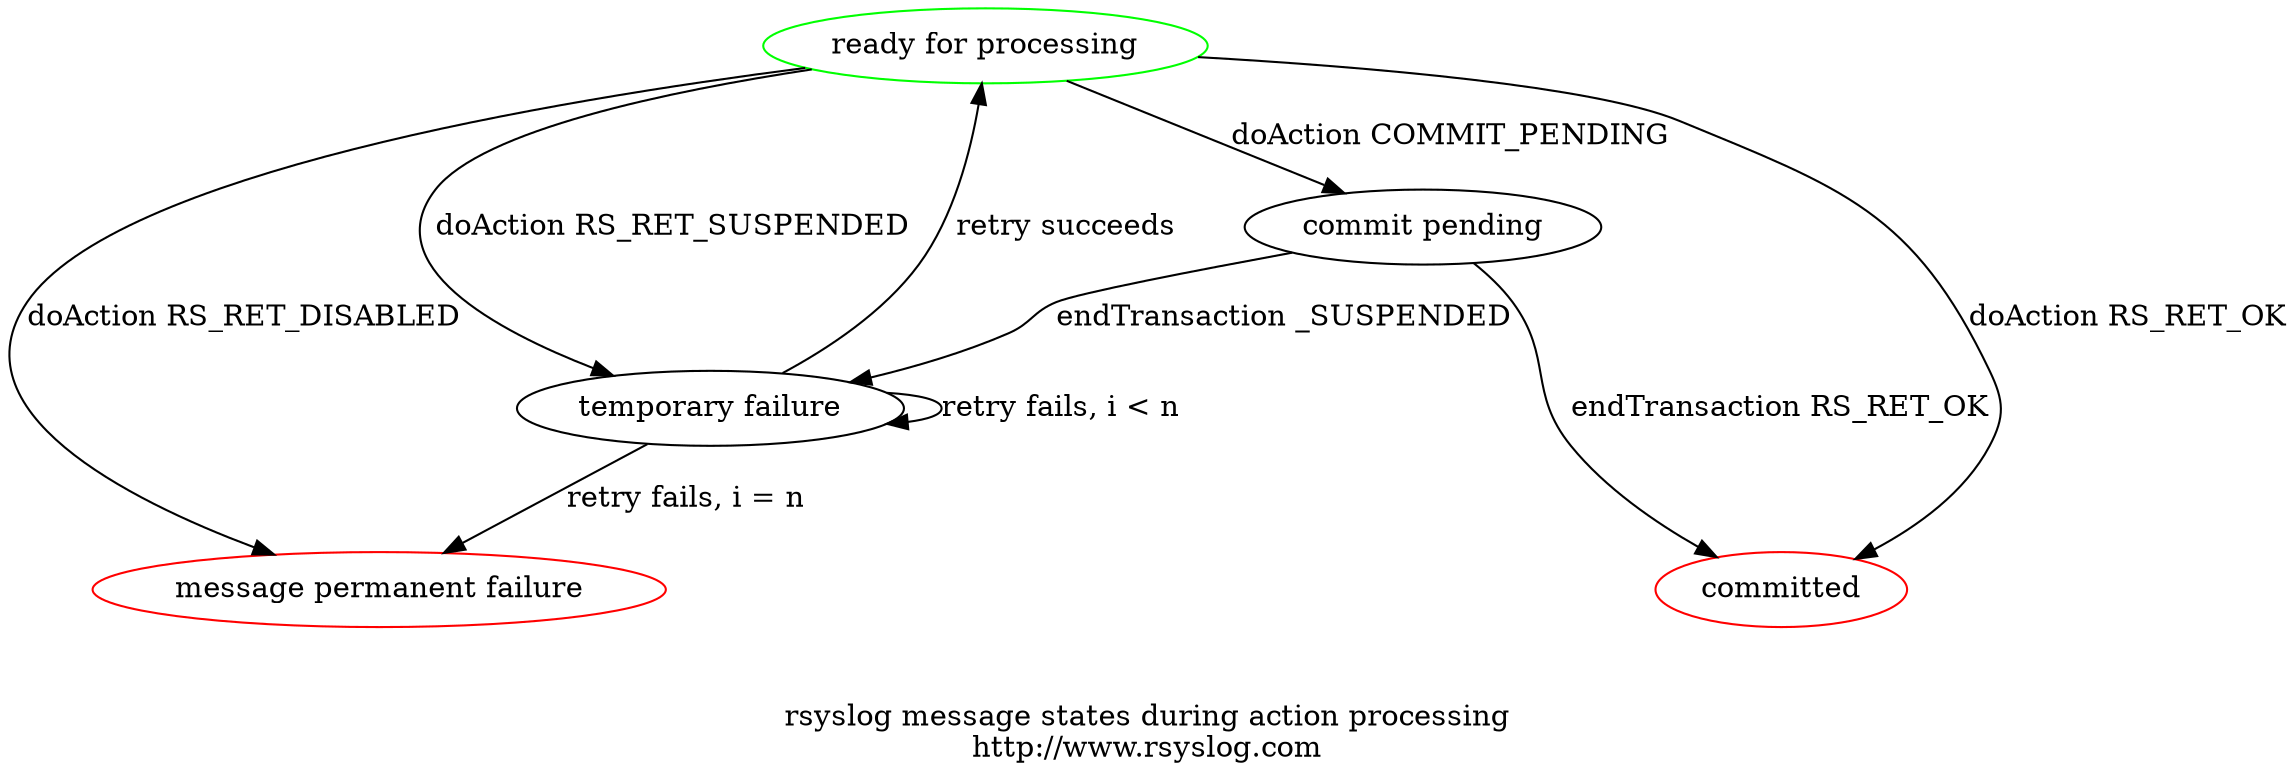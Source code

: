 // This file is part of rsyslog.
// 
// rsyslog action call state diagram
//
// see http://www.graphviz.org for how to obtain the graphviz processor
// which is used to build the actual graph.
//
// generate the graph with
// $ dot action-call.dot -Tpng >action-call.png

digraph G {
	label="\n\nrsyslog message states during action processing\nhttp://www.rsyslog.com";
	//fontsize=20;

	ok	[label="ready for processing" color="green"];
	mpf	[label="message permanent failure" color="red"];
	tf	[label="temporary failure"]
	cPen	[label="commit pending"];
	com	[label="committed" color="red"];

	tf -> tf	[label="retry fails, i < n"];
	tf -> mpf	[label="retry fails, i = n"];
	tf -> ok	[label="retry succeeds"];
	ok -> com	[label="doAction RS_RET_OK"];
	ok -> cPen	[label="doAction COMMIT_PENDING"];
	ok -> tf	[label="doAction RS_RET_SUSPENDED"];
	ok -> mpf	[label="doAction RS_RET_DISABLED"];
	cPen -> com	[label="endTransaction RS_RET_OK"];
	cPen -> tf	[label="endTransaction _SUSPENDED"];

	//{rank=same; tf cPen}
	{rank=same; com mpf}
}
